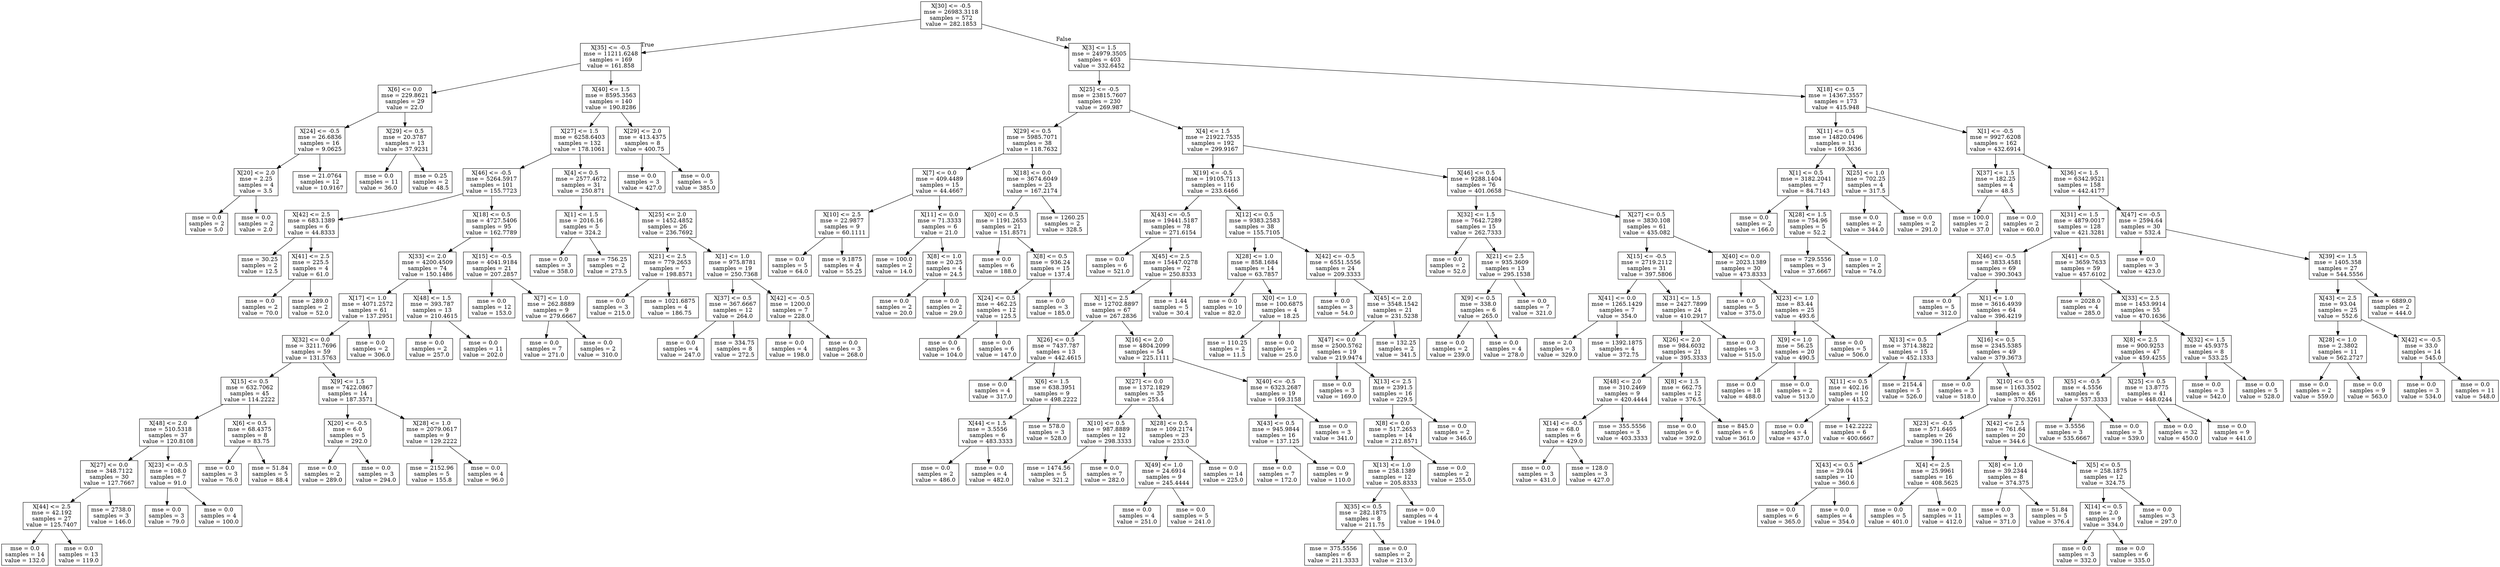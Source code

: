 digraph Tree {
node [shape=box] ;
0 [label="X[30] <= -0.5\nmse = 26983.3118\nsamples = 572\nvalue = 282.1853"] ;
1 [label="X[35] <= -0.5\nmse = 11211.6248\nsamples = 169\nvalue = 161.858"] ;
0 -> 1 [labeldistance=2.5, labelangle=45, headlabel="True"] ;
2 [label="X[6] <= 0.0\nmse = 229.8621\nsamples = 29\nvalue = 22.0"] ;
1 -> 2 ;
3 [label="X[24] <= -0.5\nmse = 26.6836\nsamples = 16\nvalue = 9.0625"] ;
2 -> 3 ;
4 [label="X[20] <= 2.0\nmse = 2.25\nsamples = 4\nvalue = 3.5"] ;
3 -> 4 ;
5 [label="mse = 0.0\nsamples = 2\nvalue = 5.0"] ;
4 -> 5 ;
6 [label="mse = 0.0\nsamples = 2\nvalue = 2.0"] ;
4 -> 6 ;
7 [label="mse = 21.0764\nsamples = 12\nvalue = 10.9167"] ;
3 -> 7 ;
8 [label="X[29] <= 0.5\nmse = 20.3787\nsamples = 13\nvalue = 37.9231"] ;
2 -> 8 ;
9 [label="mse = 0.0\nsamples = 11\nvalue = 36.0"] ;
8 -> 9 ;
10 [label="mse = 0.25\nsamples = 2\nvalue = 48.5"] ;
8 -> 10 ;
11 [label="X[40] <= 1.5\nmse = 8595.3563\nsamples = 140\nvalue = 190.8286"] ;
1 -> 11 ;
12 [label="X[27] <= 1.5\nmse = 6258.6403\nsamples = 132\nvalue = 178.1061"] ;
11 -> 12 ;
13 [label="X[46] <= -0.5\nmse = 5264.5917\nsamples = 101\nvalue = 155.7723"] ;
12 -> 13 ;
14 [label="X[42] <= 2.5\nmse = 683.1389\nsamples = 6\nvalue = 44.8333"] ;
13 -> 14 ;
15 [label="mse = 30.25\nsamples = 2\nvalue = 12.5"] ;
14 -> 15 ;
16 [label="X[41] <= 2.5\nmse = 225.5\nsamples = 4\nvalue = 61.0"] ;
14 -> 16 ;
17 [label="mse = 0.0\nsamples = 2\nvalue = 70.0"] ;
16 -> 17 ;
18 [label="mse = 289.0\nsamples = 2\nvalue = 52.0"] ;
16 -> 18 ;
19 [label="X[18] <= 0.5\nmse = 4727.5406\nsamples = 95\nvalue = 162.7789"] ;
13 -> 19 ;
20 [label="X[33] <= 2.0\nmse = 4200.4509\nsamples = 74\nvalue = 150.1486"] ;
19 -> 20 ;
21 [label="X[17] <= 1.0\nmse = 4071.2572\nsamples = 61\nvalue = 137.2951"] ;
20 -> 21 ;
22 [label="X[32] <= 0.0\nmse = 3211.7696\nsamples = 59\nvalue = 131.5763"] ;
21 -> 22 ;
23 [label="X[15] <= 0.5\nmse = 632.7062\nsamples = 45\nvalue = 114.2222"] ;
22 -> 23 ;
24 [label="X[48] <= 2.0\nmse = 510.5318\nsamples = 37\nvalue = 120.8108"] ;
23 -> 24 ;
25 [label="X[27] <= 0.0\nmse = 348.7122\nsamples = 30\nvalue = 127.7667"] ;
24 -> 25 ;
26 [label="X[44] <= 2.5\nmse = 42.192\nsamples = 27\nvalue = 125.7407"] ;
25 -> 26 ;
27 [label="mse = 0.0\nsamples = 14\nvalue = 132.0"] ;
26 -> 27 ;
28 [label="mse = 0.0\nsamples = 13\nvalue = 119.0"] ;
26 -> 28 ;
29 [label="mse = 2738.0\nsamples = 3\nvalue = 146.0"] ;
25 -> 29 ;
30 [label="X[23] <= -0.5\nmse = 108.0\nsamples = 7\nvalue = 91.0"] ;
24 -> 30 ;
31 [label="mse = 0.0\nsamples = 3\nvalue = 79.0"] ;
30 -> 31 ;
32 [label="mse = 0.0\nsamples = 4\nvalue = 100.0"] ;
30 -> 32 ;
33 [label="X[6] <= 0.5\nmse = 68.4375\nsamples = 8\nvalue = 83.75"] ;
23 -> 33 ;
34 [label="mse = 0.0\nsamples = 3\nvalue = 76.0"] ;
33 -> 34 ;
35 [label="mse = 51.84\nsamples = 5\nvalue = 88.4"] ;
33 -> 35 ;
36 [label="X[9] <= 1.5\nmse = 7422.0867\nsamples = 14\nvalue = 187.3571"] ;
22 -> 36 ;
37 [label="X[20] <= -0.5\nmse = 6.0\nsamples = 5\nvalue = 292.0"] ;
36 -> 37 ;
38 [label="mse = 0.0\nsamples = 2\nvalue = 289.0"] ;
37 -> 38 ;
39 [label="mse = 0.0\nsamples = 3\nvalue = 294.0"] ;
37 -> 39 ;
40 [label="X[28] <= 1.0\nmse = 2079.0617\nsamples = 9\nvalue = 129.2222"] ;
36 -> 40 ;
41 [label="mse = 2152.96\nsamples = 5\nvalue = 155.8"] ;
40 -> 41 ;
42 [label="mse = 0.0\nsamples = 4\nvalue = 96.0"] ;
40 -> 42 ;
43 [label="mse = 0.0\nsamples = 2\nvalue = 306.0"] ;
21 -> 43 ;
44 [label="X[48] <= 1.5\nmse = 393.787\nsamples = 13\nvalue = 210.4615"] ;
20 -> 44 ;
45 [label="mse = 0.0\nsamples = 2\nvalue = 257.0"] ;
44 -> 45 ;
46 [label="mse = 0.0\nsamples = 11\nvalue = 202.0"] ;
44 -> 46 ;
47 [label="X[15] <= -0.5\nmse = 4041.9184\nsamples = 21\nvalue = 207.2857"] ;
19 -> 47 ;
48 [label="mse = 0.0\nsamples = 12\nvalue = 153.0"] ;
47 -> 48 ;
49 [label="X[7] <= 1.0\nmse = 262.8889\nsamples = 9\nvalue = 279.6667"] ;
47 -> 49 ;
50 [label="mse = 0.0\nsamples = 7\nvalue = 271.0"] ;
49 -> 50 ;
51 [label="mse = 0.0\nsamples = 2\nvalue = 310.0"] ;
49 -> 51 ;
52 [label="X[4] <= 0.5\nmse = 2577.4672\nsamples = 31\nvalue = 250.871"] ;
12 -> 52 ;
53 [label="X[1] <= 1.5\nmse = 2016.16\nsamples = 5\nvalue = 324.2"] ;
52 -> 53 ;
54 [label="mse = 0.0\nsamples = 3\nvalue = 358.0"] ;
53 -> 54 ;
55 [label="mse = 756.25\nsamples = 2\nvalue = 273.5"] ;
53 -> 55 ;
56 [label="X[25] <= 2.0\nmse = 1452.4852\nsamples = 26\nvalue = 236.7692"] ;
52 -> 56 ;
57 [label="X[21] <= 2.5\nmse = 779.2653\nsamples = 7\nvalue = 198.8571"] ;
56 -> 57 ;
58 [label="mse = 0.0\nsamples = 3\nvalue = 215.0"] ;
57 -> 58 ;
59 [label="mse = 1021.6875\nsamples = 4\nvalue = 186.75"] ;
57 -> 59 ;
60 [label="X[1] <= 1.0\nmse = 975.8781\nsamples = 19\nvalue = 250.7368"] ;
56 -> 60 ;
61 [label="X[37] <= 0.5\nmse = 367.6667\nsamples = 12\nvalue = 264.0"] ;
60 -> 61 ;
62 [label="mse = 0.0\nsamples = 4\nvalue = 247.0"] ;
61 -> 62 ;
63 [label="mse = 334.75\nsamples = 8\nvalue = 272.5"] ;
61 -> 63 ;
64 [label="X[42] <= -0.5\nmse = 1200.0\nsamples = 7\nvalue = 228.0"] ;
60 -> 64 ;
65 [label="mse = 0.0\nsamples = 4\nvalue = 198.0"] ;
64 -> 65 ;
66 [label="mse = 0.0\nsamples = 3\nvalue = 268.0"] ;
64 -> 66 ;
67 [label="X[29] <= 2.0\nmse = 413.4375\nsamples = 8\nvalue = 400.75"] ;
11 -> 67 ;
68 [label="mse = 0.0\nsamples = 3\nvalue = 427.0"] ;
67 -> 68 ;
69 [label="mse = 0.0\nsamples = 5\nvalue = 385.0"] ;
67 -> 69 ;
70 [label="X[3] <= 1.5\nmse = 24979.3505\nsamples = 403\nvalue = 332.6452"] ;
0 -> 70 [labeldistance=2.5, labelangle=-45, headlabel="False"] ;
71 [label="X[25] <= -0.5\nmse = 23815.7607\nsamples = 230\nvalue = 269.987"] ;
70 -> 71 ;
72 [label="X[29] <= 0.5\nmse = 5985.7071\nsamples = 38\nvalue = 118.7632"] ;
71 -> 72 ;
73 [label="X[7] <= 0.0\nmse = 409.4489\nsamples = 15\nvalue = 44.4667"] ;
72 -> 73 ;
74 [label="X[10] <= 2.5\nmse = 22.9877\nsamples = 9\nvalue = 60.1111"] ;
73 -> 74 ;
75 [label="mse = 0.0\nsamples = 5\nvalue = 64.0"] ;
74 -> 75 ;
76 [label="mse = 9.1875\nsamples = 4\nvalue = 55.25"] ;
74 -> 76 ;
77 [label="X[11] <= 0.0\nmse = 71.3333\nsamples = 6\nvalue = 21.0"] ;
73 -> 77 ;
78 [label="mse = 100.0\nsamples = 2\nvalue = 14.0"] ;
77 -> 78 ;
79 [label="X[8] <= 1.0\nmse = 20.25\nsamples = 4\nvalue = 24.5"] ;
77 -> 79 ;
80 [label="mse = 0.0\nsamples = 2\nvalue = 20.0"] ;
79 -> 80 ;
81 [label="mse = 0.0\nsamples = 2\nvalue = 29.0"] ;
79 -> 81 ;
82 [label="X[18] <= 0.0\nmse = 3674.6049\nsamples = 23\nvalue = 167.2174"] ;
72 -> 82 ;
83 [label="X[0] <= 0.5\nmse = 1191.2653\nsamples = 21\nvalue = 151.8571"] ;
82 -> 83 ;
84 [label="mse = 0.0\nsamples = 6\nvalue = 188.0"] ;
83 -> 84 ;
85 [label="X[8] <= 0.5\nmse = 936.24\nsamples = 15\nvalue = 137.4"] ;
83 -> 85 ;
86 [label="X[24] <= 0.5\nmse = 462.25\nsamples = 12\nvalue = 125.5"] ;
85 -> 86 ;
87 [label="mse = 0.0\nsamples = 6\nvalue = 104.0"] ;
86 -> 87 ;
88 [label="mse = 0.0\nsamples = 6\nvalue = 147.0"] ;
86 -> 88 ;
89 [label="mse = 0.0\nsamples = 3\nvalue = 185.0"] ;
85 -> 89 ;
90 [label="mse = 1260.25\nsamples = 2\nvalue = 328.5"] ;
82 -> 90 ;
91 [label="X[4] <= 1.5\nmse = 21922.7535\nsamples = 192\nvalue = 299.9167"] ;
71 -> 91 ;
92 [label="X[19] <= -0.5\nmse = 19105.7113\nsamples = 116\nvalue = 233.6466"] ;
91 -> 92 ;
93 [label="X[43] <= -0.5\nmse = 19441.5187\nsamples = 78\nvalue = 271.6154"] ;
92 -> 93 ;
94 [label="mse = 0.0\nsamples = 6\nvalue = 521.0"] ;
93 -> 94 ;
95 [label="X[45] <= 2.5\nmse = 15447.0278\nsamples = 72\nvalue = 250.8333"] ;
93 -> 95 ;
96 [label="X[1] <= 2.5\nmse = 12702.8897\nsamples = 67\nvalue = 267.2836"] ;
95 -> 96 ;
97 [label="X[26] <= 0.5\nmse = 7437.787\nsamples = 13\nvalue = 442.4615"] ;
96 -> 97 ;
98 [label="mse = 0.0\nsamples = 4\nvalue = 317.0"] ;
97 -> 98 ;
99 [label="X[6] <= 1.5\nmse = 638.3951\nsamples = 9\nvalue = 498.2222"] ;
97 -> 99 ;
100 [label="X[44] <= 1.5\nmse = 3.5556\nsamples = 6\nvalue = 483.3333"] ;
99 -> 100 ;
101 [label="mse = 0.0\nsamples = 2\nvalue = 486.0"] ;
100 -> 101 ;
102 [label="mse = 0.0\nsamples = 4\nvalue = 482.0"] ;
100 -> 102 ;
103 [label="mse = 578.0\nsamples = 3\nvalue = 528.0"] ;
99 -> 103 ;
104 [label="X[16] <= 2.0\nmse = 4804.2099\nsamples = 54\nvalue = 225.1111"] ;
96 -> 104 ;
105 [label="X[27] <= 0.0\nmse = 1372.1829\nsamples = 35\nvalue = 255.4"] ;
104 -> 105 ;
106 [label="X[10] <= 0.5\nmse = 987.8889\nsamples = 12\nvalue = 298.3333"] ;
105 -> 106 ;
107 [label="mse = 1474.56\nsamples = 5\nvalue = 321.2"] ;
106 -> 107 ;
108 [label="mse = 0.0\nsamples = 7\nvalue = 282.0"] ;
106 -> 108 ;
109 [label="X[28] <= 0.5\nmse = 109.2174\nsamples = 23\nvalue = 233.0"] ;
105 -> 109 ;
110 [label="X[49] <= 1.0\nmse = 24.6914\nsamples = 9\nvalue = 245.4444"] ;
109 -> 110 ;
111 [label="mse = 0.0\nsamples = 4\nvalue = 251.0"] ;
110 -> 111 ;
112 [label="mse = 0.0\nsamples = 5\nvalue = 241.0"] ;
110 -> 112 ;
113 [label="mse = 0.0\nsamples = 14\nvalue = 225.0"] ;
109 -> 113 ;
114 [label="X[40] <= -0.5\nmse = 6323.2687\nsamples = 19\nvalue = 169.3158"] ;
104 -> 114 ;
115 [label="X[43] <= 0.5\nmse = 945.9844\nsamples = 16\nvalue = 137.125"] ;
114 -> 115 ;
116 [label="mse = 0.0\nsamples = 7\nvalue = 172.0"] ;
115 -> 116 ;
117 [label="mse = 0.0\nsamples = 9\nvalue = 110.0"] ;
115 -> 117 ;
118 [label="mse = 0.0\nsamples = 3\nvalue = 341.0"] ;
114 -> 118 ;
119 [label="mse = 1.44\nsamples = 5\nvalue = 30.4"] ;
95 -> 119 ;
120 [label="X[12] <= 0.5\nmse = 9383.2583\nsamples = 38\nvalue = 155.7105"] ;
92 -> 120 ;
121 [label="X[28] <= 1.0\nmse = 858.1684\nsamples = 14\nvalue = 63.7857"] ;
120 -> 121 ;
122 [label="mse = 0.0\nsamples = 10\nvalue = 82.0"] ;
121 -> 122 ;
123 [label="X[0] <= 1.0\nmse = 100.6875\nsamples = 4\nvalue = 18.25"] ;
121 -> 123 ;
124 [label="mse = 110.25\nsamples = 2\nvalue = 11.5"] ;
123 -> 124 ;
125 [label="mse = 0.0\nsamples = 2\nvalue = 25.0"] ;
123 -> 125 ;
126 [label="X[42] <= -0.5\nmse = 6551.5556\nsamples = 24\nvalue = 209.3333"] ;
120 -> 126 ;
127 [label="mse = 0.0\nsamples = 3\nvalue = 54.0"] ;
126 -> 127 ;
128 [label="X[45] <= 2.0\nmse = 3548.1542\nsamples = 21\nvalue = 231.5238"] ;
126 -> 128 ;
129 [label="X[47] <= 0.0\nmse = 2500.5762\nsamples = 19\nvalue = 219.9474"] ;
128 -> 129 ;
130 [label="mse = 0.0\nsamples = 3\nvalue = 169.0"] ;
129 -> 130 ;
131 [label="X[13] <= 2.5\nmse = 2391.5\nsamples = 16\nvalue = 229.5"] ;
129 -> 131 ;
132 [label="X[8] <= 0.0\nmse = 517.2653\nsamples = 14\nvalue = 212.8571"] ;
131 -> 132 ;
133 [label="X[13] <= 1.0\nmse = 258.1389\nsamples = 12\nvalue = 205.8333"] ;
132 -> 133 ;
134 [label="X[35] <= 0.5\nmse = 282.1875\nsamples = 8\nvalue = 211.75"] ;
133 -> 134 ;
135 [label="mse = 375.5556\nsamples = 6\nvalue = 211.3333"] ;
134 -> 135 ;
136 [label="mse = 0.0\nsamples = 2\nvalue = 213.0"] ;
134 -> 136 ;
137 [label="mse = 0.0\nsamples = 4\nvalue = 194.0"] ;
133 -> 137 ;
138 [label="mse = 0.0\nsamples = 2\nvalue = 255.0"] ;
132 -> 138 ;
139 [label="mse = 0.0\nsamples = 2\nvalue = 346.0"] ;
131 -> 139 ;
140 [label="mse = 132.25\nsamples = 2\nvalue = 341.5"] ;
128 -> 140 ;
141 [label="X[46] <= 0.5\nmse = 9288.1404\nsamples = 76\nvalue = 401.0658"] ;
91 -> 141 ;
142 [label="X[32] <= 1.5\nmse = 7642.7289\nsamples = 15\nvalue = 262.7333"] ;
141 -> 142 ;
143 [label="mse = 0.0\nsamples = 2\nvalue = 52.0"] ;
142 -> 143 ;
144 [label="X[21] <= 2.5\nmse = 935.3609\nsamples = 13\nvalue = 295.1538"] ;
142 -> 144 ;
145 [label="X[9] <= 0.5\nmse = 338.0\nsamples = 6\nvalue = 265.0"] ;
144 -> 145 ;
146 [label="mse = 0.0\nsamples = 2\nvalue = 239.0"] ;
145 -> 146 ;
147 [label="mse = 0.0\nsamples = 4\nvalue = 278.0"] ;
145 -> 147 ;
148 [label="mse = 0.0\nsamples = 7\nvalue = 321.0"] ;
144 -> 148 ;
149 [label="X[27] <= 0.5\nmse = 3830.108\nsamples = 61\nvalue = 435.082"] ;
141 -> 149 ;
150 [label="X[15] <= -0.5\nmse = 2719.2112\nsamples = 31\nvalue = 397.5806"] ;
149 -> 150 ;
151 [label="X[41] <= 0.0\nmse = 1265.1429\nsamples = 7\nvalue = 354.0"] ;
150 -> 151 ;
152 [label="mse = 2.0\nsamples = 3\nvalue = 329.0"] ;
151 -> 152 ;
153 [label="mse = 1392.1875\nsamples = 4\nvalue = 372.75"] ;
151 -> 153 ;
154 [label="X[31] <= 1.5\nmse = 2427.7899\nsamples = 24\nvalue = 410.2917"] ;
150 -> 154 ;
155 [label="X[26] <= 2.0\nmse = 984.6032\nsamples = 21\nvalue = 395.3333"] ;
154 -> 155 ;
156 [label="X[48] <= 2.0\nmse = 310.2469\nsamples = 9\nvalue = 420.4444"] ;
155 -> 156 ;
157 [label="X[14] <= -0.5\nmse = 68.0\nsamples = 6\nvalue = 429.0"] ;
156 -> 157 ;
158 [label="mse = 0.0\nsamples = 3\nvalue = 431.0"] ;
157 -> 158 ;
159 [label="mse = 128.0\nsamples = 3\nvalue = 427.0"] ;
157 -> 159 ;
160 [label="mse = 355.5556\nsamples = 3\nvalue = 403.3333"] ;
156 -> 160 ;
161 [label="X[8] <= 1.5\nmse = 662.75\nsamples = 12\nvalue = 376.5"] ;
155 -> 161 ;
162 [label="mse = 0.0\nsamples = 6\nvalue = 392.0"] ;
161 -> 162 ;
163 [label="mse = 845.0\nsamples = 6\nvalue = 361.0"] ;
161 -> 163 ;
164 [label="mse = 0.0\nsamples = 3\nvalue = 515.0"] ;
154 -> 164 ;
165 [label="X[40] <= 0.0\nmse = 2023.1389\nsamples = 30\nvalue = 473.8333"] ;
149 -> 165 ;
166 [label="mse = 0.0\nsamples = 5\nvalue = 375.0"] ;
165 -> 166 ;
167 [label="X[23] <= 1.0\nmse = 83.44\nsamples = 25\nvalue = 493.6"] ;
165 -> 167 ;
168 [label="X[9] <= 1.0\nmse = 56.25\nsamples = 20\nvalue = 490.5"] ;
167 -> 168 ;
169 [label="mse = 0.0\nsamples = 18\nvalue = 488.0"] ;
168 -> 169 ;
170 [label="mse = 0.0\nsamples = 2\nvalue = 513.0"] ;
168 -> 170 ;
171 [label="mse = 0.0\nsamples = 5\nvalue = 506.0"] ;
167 -> 171 ;
172 [label="X[18] <= 0.5\nmse = 14367.3557\nsamples = 173\nvalue = 415.948"] ;
70 -> 172 ;
173 [label="X[11] <= 0.5\nmse = 14820.0496\nsamples = 11\nvalue = 169.3636"] ;
172 -> 173 ;
174 [label="X[1] <= 0.5\nmse = 3182.2041\nsamples = 7\nvalue = 84.7143"] ;
173 -> 174 ;
175 [label="mse = 0.0\nsamples = 2\nvalue = 166.0"] ;
174 -> 175 ;
176 [label="X[28] <= 1.5\nmse = 754.96\nsamples = 5\nvalue = 52.2"] ;
174 -> 176 ;
177 [label="mse = 729.5556\nsamples = 3\nvalue = 37.6667"] ;
176 -> 177 ;
178 [label="mse = 1.0\nsamples = 2\nvalue = 74.0"] ;
176 -> 178 ;
179 [label="X[25] <= 1.0\nmse = 702.25\nsamples = 4\nvalue = 317.5"] ;
173 -> 179 ;
180 [label="mse = 0.0\nsamples = 2\nvalue = 344.0"] ;
179 -> 180 ;
181 [label="mse = 0.0\nsamples = 2\nvalue = 291.0"] ;
179 -> 181 ;
182 [label="X[1] <= -0.5\nmse = 9927.6208\nsamples = 162\nvalue = 432.6914"] ;
172 -> 182 ;
183 [label="X[37] <= 1.5\nmse = 182.25\nsamples = 4\nvalue = 48.5"] ;
182 -> 183 ;
184 [label="mse = 100.0\nsamples = 2\nvalue = 37.0"] ;
183 -> 184 ;
185 [label="mse = 0.0\nsamples = 2\nvalue = 60.0"] ;
183 -> 185 ;
186 [label="X[36] <= 1.5\nmse = 6342.9521\nsamples = 158\nvalue = 442.4177"] ;
182 -> 186 ;
187 [label="X[31] <= 1.5\nmse = 4879.0017\nsamples = 128\nvalue = 421.3281"] ;
186 -> 187 ;
188 [label="X[46] <= -0.5\nmse = 3833.4581\nsamples = 69\nvalue = 390.3043"] ;
187 -> 188 ;
189 [label="mse = 0.0\nsamples = 5\nvalue = 312.0"] ;
188 -> 189 ;
190 [label="X[1] <= 1.0\nmse = 3616.4939\nsamples = 64\nvalue = 396.4219"] ;
188 -> 190 ;
191 [label="X[13] <= 0.5\nmse = 3714.3822\nsamples = 15\nvalue = 452.1333"] ;
190 -> 191 ;
192 [label="X[11] <= 0.5\nmse = 402.16\nsamples = 10\nvalue = 415.2"] ;
191 -> 192 ;
193 [label="mse = 0.0\nsamples = 4\nvalue = 437.0"] ;
192 -> 193 ;
194 [label="mse = 142.2222\nsamples = 6\nvalue = 400.6667"] ;
192 -> 194 ;
195 [label="mse = 2154.4\nsamples = 5\nvalue = 526.0"] ;
191 -> 195 ;
196 [label="X[16] <= 0.5\nmse = 2345.5385\nsamples = 49\nvalue = 379.3673"] ;
190 -> 196 ;
197 [label="mse = 0.0\nsamples = 3\nvalue = 518.0"] ;
196 -> 197 ;
198 [label="X[10] <= 0.5\nmse = 1163.3502\nsamples = 46\nvalue = 370.3261"] ;
196 -> 198 ;
199 [label="X[23] <= -0.5\nmse = 571.6405\nsamples = 26\nvalue = 390.1154"] ;
198 -> 199 ;
200 [label="X[43] <= 0.5\nmse = 29.04\nsamples = 10\nvalue = 360.6"] ;
199 -> 200 ;
201 [label="mse = 0.0\nsamples = 6\nvalue = 365.0"] ;
200 -> 201 ;
202 [label="mse = 0.0\nsamples = 4\nvalue = 354.0"] ;
200 -> 202 ;
203 [label="X[4] <= 2.5\nmse = 25.9961\nsamples = 16\nvalue = 408.5625"] ;
199 -> 203 ;
204 [label="mse = 0.0\nsamples = 5\nvalue = 401.0"] ;
203 -> 204 ;
205 [label="mse = 0.0\nsamples = 11\nvalue = 412.0"] ;
203 -> 205 ;
206 [label="X[42] <= 2.5\nmse = 761.64\nsamples = 20\nvalue = 344.6"] ;
198 -> 206 ;
207 [label="X[8] <= 1.0\nmse = 39.2344\nsamples = 8\nvalue = 374.375"] ;
206 -> 207 ;
208 [label="mse = 0.0\nsamples = 3\nvalue = 371.0"] ;
207 -> 208 ;
209 [label="mse = 51.84\nsamples = 5\nvalue = 376.4"] ;
207 -> 209 ;
210 [label="X[5] <= 0.5\nmse = 258.1875\nsamples = 12\nvalue = 324.75"] ;
206 -> 210 ;
211 [label="X[14] <= 0.5\nmse = 2.0\nsamples = 9\nvalue = 334.0"] ;
210 -> 211 ;
212 [label="mse = 0.0\nsamples = 3\nvalue = 332.0"] ;
211 -> 212 ;
213 [label="mse = 0.0\nsamples = 6\nvalue = 335.0"] ;
211 -> 213 ;
214 [label="mse = 0.0\nsamples = 3\nvalue = 297.0"] ;
210 -> 214 ;
215 [label="X[41] <= 0.5\nmse = 3659.7633\nsamples = 59\nvalue = 457.6102"] ;
187 -> 215 ;
216 [label="mse = 2028.0\nsamples = 4\nvalue = 285.0"] ;
215 -> 216 ;
217 [label="X[33] <= 2.5\nmse = 1453.9914\nsamples = 55\nvalue = 470.1636"] ;
215 -> 217 ;
218 [label="X[8] <= 2.5\nmse = 900.9253\nsamples = 47\nvalue = 459.4255"] ;
217 -> 218 ;
219 [label="X[5] <= -0.5\nmse = 4.5556\nsamples = 6\nvalue = 537.3333"] ;
218 -> 219 ;
220 [label="mse = 3.5556\nsamples = 3\nvalue = 535.6667"] ;
219 -> 220 ;
221 [label="mse = 0.0\nsamples = 3\nvalue = 539.0"] ;
219 -> 221 ;
222 [label="X[25] <= 0.5\nmse = 13.8775\nsamples = 41\nvalue = 448.0244"] ;
218 -> 222 ;
223 [label="mse = 0.0\nsamples = 32\nvalue = 450.0"] ;
222 -> 223 ;
224 [label="mse = 0.0\nsamples = 9\nvalue = 441.0"] ;
222 -> 224 ;
225 [label="X[32] <= 1.5\nmse = 45.9375\nsamples = 8\nvalue = 533.25"] ;
217 -> 225 ;
226 [label="mse = 0.0\nsamples = 3\nvalue = 542.0"] ;
225 -> 226 ;
227 [label="mse = 0.0\nsamples = 5\nvalue = 528.0"] ;
225 -> 227 ;
228 [label="X[47] <= -0.5\nmse = 2594.64\nsamples = 30\nvalue = 532.4"] ;
186 -> 228 ;
229 [label="mse = 0.0\nsamples = 3\nvalue = 423.0"] ;
228 -> 229 ;
230 [label="X[39] <= 1.5\nmse = 1405.358\nsamples = 27\nvalue = 544.5556"] ;
228 -> 230 ;
231 [label="X[43] <= 2.5\nmse = 93.04\nsamples = 25\nvalue = 552.6"] ;
230 -> 231 ;
232 [label="X[28] <= 1.0\nmse = 2.3802\nsamples = 11\nvalue = 562.2727"] ;
231 -> 232 ;
233 [label="mse = 0.0\nsamples = 2\nvalue = 559.0"] ;
232 -> 233 ;
234 [label="mse = 0.0\nsamples = 9\nvalue = 563.0"] ;
232 -> 234 ;
235 [label="X[42] <= -0.5\nmse = 33.0\nsamples = 14\nvalue = 545.0"] ;
231 -> 235 ;
236 [label="mse = 0.0\nsamples = 3\nvalue = 534.0"] ;
235 -> 236 ;
237 [label="mse = 0.0\nsamples = 11\nvalue = 548.0"] ;
235 -> 237 ;
238 [label="mse = 6889.0\nsamples = 2\nvalue = 444.0"] ;
230 -> 238 ;
}